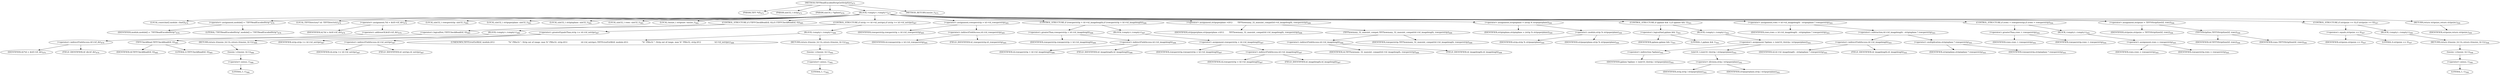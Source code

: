 digraph "TIFFReadEncodedStripGetStripSize" {  
"74816" [label = <(METHOD,TIFFReadEncodedStripGetStripSize)<SUB>475</SUB>> ]
"74817" [label = <(PARAM,TIFF *tif)<SUB>475</SUB>> ]
"74818" [label = <(PARAM,uint32_t strip)<SUB>475</SUB>> ]
"74819" [label = <(PARAM,uint16_t *pplane)<SUB>476</SUB>> ]
"74820" [label = <(BLOCK,&lt;empty&gt;,&lt;empty&gt;)<SUB>477</SUB>> ]
"74821" [label = <(LOCAL,constchar[] module: char[])<SUB>478</SUB>> ]
"74822" [label = <(&lt;operator&gt;.assignment,module[] = &quot;TIFFReadEncodedStrip&quot;)<SUB>478</SUB>> ]
"74823" [label = <(IDENTIFIER,module,module[] = &quot;TIFFReadEncodedStrip&quot;)<SUB>478</SUB>> ]
"74824" [label = <(LITERAL,&quot;TIFFReadEncodedStrip&quot;,module[] = &quot;TIFFReadEncodedStrip&quot;)<SUB>478</SUB>> ]
"74825" [label = <(LOCAL,TIFFDirectory* td: TIFFDirectory)<SUB>479</SUB>> ]
"74826" [label = <(&lt;operator&gt;.assignment,*td = &amp;tif-&gt;tif_dir)<SUB>479</SUB>> ]
"74827" [label = <(IDENTIFIER,td,*td = &amp;tif-&gt;tif_dir)<SUB>479</SUB>> ]
"74828" [label = <(&lt;operator&gt;.addressOf,&amp;tif-&gt;tif_dir)<SUB>479</SUB>> ]
"74829" [label = <(&lt;operator&gt;.indirectFieldAccess,tif-&gt;tif_dir)<SUB>479</SUB>> ]
"74830" [label = <(IDENTIFIER,tif,*td = &amp;tif-&gt;tif_dir)<SUB>479</SUB>> ]
"74831" [label = <(FIELD_IDENTIFIER,tif_dir,tif_dir)<SUB>479</SUB>> ]
"74832" [label = <(LOCAL,uint32_t rowsperstrip: uint32_t)<SUB>480</SUB>> ]
"74833" [label = <(LOCAL,uint32_t stripsperplane: uint32_t)<SUB>481</SUB>> ]
"74834" [label = <(LOCAL,uint32_t stripinplane: uint32_t)<SUB>482</SUB>> ]
"74835" [label = <(LOCAL,uint32_t rows: uint32_t)<SUB>483</SUB>> ]
"74836" [label = <(LOCAL,tmsize_t stripsize: tmsize_t)<SUB>484</SUB>> ]
"74837" [label = <(CONTROL_STRUCTURE,if (!TIFFCheckRead(tif, 0)),if (!TIFFCheckRead(tif, 0)))<SUB>485</SUB>> ]
"74838" [label = <(&lt;operator&gt;.logicalNot,!TIFFCheckRead(tif, 0))<SUB>485</SUB>> ]
"74839" [label = <(TIFFCheckRead,TIFFCheckRead(tif, 0))<SUB>485</SUB>> ]
"74840" [label = <(IDENTIFIER,tif,TIFFCheckRead(tif, 0))<SUB>485</SUB>> ]
"74841" [label = <(LITERAL,0,TIFFCheckRead(tif, 0))<SUB>485</SUB>> ]
"74842" [label = <(BLOCK,&lt;empty&gt;,&lt;empty&gt;)<SUB>486</SUB>> ]
"74843" [label = <(RETURN,return ((tmsize_t)(-1));,return ((tmsize_t)(-1));)<SUB>486</SUB>> ]
"74844" [label = <(tmsize_t,(tmsize_t)(-1))<SUB>486</SUB>> ]
"74845" [label = <(&lt;operator&gt;.minus,-1)<SUB>486</SUB>> ]
"74846" [label = <(LITERAL,1,-1)<SUB>486</SUB>> ]
"74847" [label = <(CONTROL_STRUCTURE,if (strip &gt;= td-&gt;td_nstrips),if (strip &gt;= td-&gt;td_nstrips))<SUB>487</SUB>> ]
"74848" [label = <(&lt;operator&gt;.greaterEqualsThan,strip &gt;= td-&gt;td_nstrips)<SUB>487</SUB>> ]
"74849" [label = <(IDENTIFIER,strip,strip &gt;= td-&gt;td_nstrips)<SUB>487</SUB>> ]
"74850" [label = <(&lt;operator&gt;.indirectFieldAccess,td-&gt;td_nstrips)<SUB>487</SUB>> ]
"74851" [label = <(IDENTIFIER,td,strip &gt;= td-&gt;td_nstrips)<SUB>487</SUB>> ]
"74852" [label = <(FIELD_IDENTIFIER,td_nstrips,td_nstrips)<SUB>487</SUB>> ]
"74853" [label = <(BLOCK,&lt;empty&gt;,&lt;empty&gt;)<SUB>488</SUB>> ]
"74854" [label = <(UNKNOWN,TIFFErrorExtR(tif, module,\012                      &quot;%&quot; PRIu32 &quot;: Strip out of range, max %&quot; PRIu32, strip,\012                      td-&gt;td_nstrips);,TIFFErrorExtR(tif, module,\012                      &quot;%&quot; PRIu32 &quot;: Strip out of range, max %&quot; PRIu32, strip,\012                      td-&gt;td_nstrips);)<SUB>489</SUB>> ]
"74855" [label = <(RETURN,return ((tmsize_t)(-1));,return ((tmsize_t)(-1));)<SUB>492</SUB>> ]
"74856" [label = <(tmsize_t,(tmsize_t)(-1))<SUB>492</SUB>> ]
"74857" [label = <(&lt;operator&gt;.minus,-1)<SUB>492</SUB>> ]
"74858" [label = <(LITERAL,1,-1)<SUB>492</SUB>> ]
"74859" [label = <(&lt;operator&gt;.assignment,rowsperstrip = td-&gt;td_rowsperstrip)<SUB>495</SUB>> ]
"74860" [label = <(IDENTIFIER,rowsperstrip,rowsperstrip = td-&gt;td_rowsperstrip)<SUB>495</SUB>> ]
"74861" [label = <(&lt;operator&gt;.indirectFieldAccess,td-&gt;td_rowsperstrip)<SUB>495</SUB>> ]
"74862" [label = <(IDENTIFIER,td,rowsperstrip = td-&gt;td_rowsperstrip)<SUB>495</SUB>> ]
"74863" [label = <(FIELD_IDENTIFIER,td_rowsperstrip,td_rowsperstrip)<SUB>495</SUB>> ]
"74864" [label = <(CONTROL_STRUCTURE,if (rowsperstrip &gt; td-&gt;td_imagelength),if (rowsperstrip &gt; td-&gt;td_imagelength))<SUB>496</SUB>> ]
"74865" [label = <(&lt;operator&gt;.greaterThan,rowsperstrip &gt; td-&gt;td_imagelength)<SUB>496</SUB>> ]
"74866" [label = <(IDENTIFIER,rowsperstrip,rowsperstrip &gt; td-&gt;td_imagelength)<SUB>496</SUB>> ]
"74867" [label = <(&lt;operator&gt;.indirectFieldAccess,td-&gt;td_imagelength)<SUB>496</SUB>> ]
"74868" [label = <(IDENTIFIER,td,rowsperstrip &gt; td-&gt;td_imagelength)<SUB>496</SUB>> ]
"74869" [label = <(FIELD_IDENTIFIER,td_imagelength,td_imagelength)<SUB>496</SUB>> ]
"74870" [label = <(BLOCK,&lt;empty&gt;,&lt;empty&gt;)<SUB>497</SUB>> ]
"74871" [label = <(&lt;operator&gt;.assignment,rowsperstrip = td-&gt;td_imagelength)<SUB>497</SUB>> ]
"74872" [label = <(IDENTIFIER,rowsperstrip,rowsperstrip = td-&gt;td_imagelength)<SUB>497</SUB>> ]
"74873" [label = <(&lt;operator&gt;.indirectFieldAccess,td-&gt;td_imagelength)<SUB>497</SUB>> ]
"74874" [label = <(IDENTIFIER,td,rowsperstrip = td-&gt;td_imagelength)<SUB>497</SUB>> ]
"74875" [label = <(FIELD_IDENTIFIER,td_imagelength,td_imagelength)<SUB>497</SUB>> ]
"74876" [label = <(&lt;operator&gt;.assignment,stripsperplane =\012        TIFFhowmany_32_maxuint_compat(td-&gt;td_imagelength, rowsperstrip))<SUB>498</SUB>> ]
"74877" [label = <(IDENTIFIER,stripsperplane,stripsperplane =\012        TIFFhowmany_32_maxuint_compat(td-&gt;td_imagelength, rowsperstrip))<SUB>498</SUB>> ]
"74878" [label = <(TIFFhowmany_32_maxuint_compat,TIFFhowmany_32_maxuint_compat(td-&gt;td_imagelength, rowsperstrip))<SUB>499</SUB>> ]
"74879" [label = <(&lt;operator&gt;.indirectFieldAccess,td-&gt;td_imagelength)<SUB>499</SUB>> ]
"74880" [label = <(IDENTIFIER,td,TIFFhowmany_32_maxuint_compat(td-&gt;td_imagelength, rowsperstrip))<SUB>499</SUB>> ]
"74881" [label = <(FIELD_IDENTIFIER,td_imagelength,td_imagelength)<SUB>499</SUB>> ]
"74882" [label = <(IDENTIFIER,rowsperstrip,TIFFhowmany_32_maxuint_compat(td-&gt;td_imagelength, rowsperstrip))<SUB>499</SUB>> ]
"74883" [label = <(&lt;operator&gt;.assignment,stripinplane = (strip % stripsperplane))<SUB>500</SUB>> ]
"74884" [label = <(IDENTIFIER,stripinplane,stripinplane = (strip % stripsperplane))<SUB>500</SUB>> ]
"74885" [label = <(&lt;operator&gt;.modulo,strip % stripsperplane)<SUB>500</SUB>> ]
"74886" [label = <(IDENTIFIER,strip,strip % stripsperplane)<SUB>500</SUB>> ]
"74887" [label = <(IDENTIFIER,stripsperplane,strip % stripsperplane)<SUB>500</SUB>> ]
"74888" [label = <(CONTROL_STRUCTURE,if (pplane &amp;&amp; 1),if (pplane &amp;&amp; 1))<SUB>501</SUB>> ]
"74889" [label = <(&lt;operator&gt;.logicalAnd,pplane &amp;&amp; 1)<SUB>501</SUB>> ]
"74890" [label = <(IDENTIFIER,pplane,pplane &amp;&amp; 1)<SUB>501</SUB>> ]
"74891" [label = <(LITERAL,1,pplane &amp;&amp; 1)<SUB>501</SUB>> ]
"74892" [label = <(BLOCK,&lt;empty&gt;,&lt;empty&gt;)<SUB>502</SUB>> ]
"74893" [label = <(&lt;operator&gt;.assignment,*pplane = (uint16_t)(strip / stripsperplane))<SUB>502</SUB>> ]
"74894" [label = <(&lt;operator&gt;.indirection,*pplane)<SUB>502</SUB>> ]
"74895" [label = <(IDENTIFIER,pplane,*pplane = (uint16_t)(strip / stripsperplane))<SUB>502</SUB>> ]
"74896" [label = <(uint16_t,(uint16_t)(strip / stripsperplane))<SUB>502</SUB>> ]
"74897" [label = <(&lt;operator&gt;.division,strip / stripsperplane)<SUB>502</SUB>> ]
"74898" [label = <(IDENTIFIER,strip,strip / stripsperplane)<SUB>502</SUB>> ]
"74899" [label = <(IDENTIFIER,stripsperplane,strip / stripsperplane)<SUB>502</SUB>> ]
"74900" [label = <(&lt;operator&gt;.assignment,rows = td-&gt;td_imagelength - stripinplane * rowsperstrip)<SUB>503</SUB>> ]
"74901" [label = <(IDENTIFIER,rows,rows = td-&gt;td_imagelength - stripinplane * rowsperstrip)<SUB>503</SUB>> ]
"74902" [label = <(&lt;operator&gt;.subtraction,td-&gt;td_imagelength - stripinplane * rowsperstrip)<SUB>503</SUB>> ]
"74903" [label = <(&lt;operator&gt;.indirectFieldAccess,td-&gt;td_imagelength)<SUB>503</SUB>> ]
"74904" [label = <(IDENTIFIER,td,td-&gt;td_imagelength - stripinplane * rowsperstrip)<SUB>503</SUB>> ]
"74905" [label = <(FIELD_IDENTIFIER,td_imagelength,td_imagelength)<SUB>503</SUB>> ]
"74906" [label = <(&lt;operator&gt;.multiplication,stripinplane * rowsperstrip)<SUB>503</SUB>> ]
"74907" [label = <(IDENTIFIER,stripinplane,stripinplane * rowsperstrip)<SUB>503</SUB>> ]
"74908" [label = <(IDENTIFIER,rowsperstrip,stripinplane * rowsperstrip)<SUB>503</SUB>> ]
"74909" [label = <(CONTROL_STRUCTURE,if (rows &gt; rowsperstrip),if (rows &gt; rowsperstrip))<SUB>504</SUB>> ]
"74910" [label = <(&lt;operator&gt;.greaterThan,rows &gt; rowsperstrip)<SUB>504</SUB>> ]
"74911" [label = <(IDENTIFIER,rows,rows &gt; rowsperstrip)<SUB>504</SUB>> ]
"74912" [label = <(IDENTIFIER,rowsperstrip,rows &gt; rowsperstrip)<SUB>504</SUB>> ]
"74913" [label = <(BLOCK,&lt;empty&gt;,&lt;empty&gt;)<SUB>505</SUB>> ]
"74914" [label = <(&lt;operator&gt;.assignment,rows = rowsperstrip)<SUB>505</SUB>> ]
"74915" [label = <(IDENTIFIER,rows,rows = rowsperstrip)<SUB>505</SUB>> ]
"74916" [label = <(IDENTIFIER,rowsperstrip,rows = rowsperstrip)<SUB>505</SUB>> ]
"74917" [label = <(&lt;operator&gt;.assignment,stripsize = TIFFVStripSize(tif, rows))<SUB>506</SUB>> ]
"74918" [label = <(IDENTIFIER,stripsize,stripsize = TIFFVStripSize(tif, rows))<SUB>506</SUB>> ]
"74919" [label = <(TIFFVStripSize,TIFFVStripSize(tif, rows))<SUB>506</SUB>> ]
"74920" [label = <(IDENTIFIER,tif,TIFFVStripSize(tif, rows))<SUB>506</SUB>> ]
"74921" [label = <(IDENTIFIER,rows,TIFFVStripSize(tif, rows))<SUB>506</SUB>> ]
"74922" [label = <(CONTROL_STRUCTURE,if (stripsize == 0),if (stripsize == 0))<SUB>507</SUB>> ]
"74923" [label = <(&lt;operator&gt;.equals,stripsize == 0)<SUB>507</SUB>> ]
"74924" [label = <(IDENTIFIER,stripsize,stripsize == 0)<SUB>507</SUB>> ]
"74925" [label = <(LITERAL,0,stripsize == 0)<SUB>507</SUB>> ]
"74926" [label = <(BLOCK,&lt;empty&gt;,&lt;empty&gt;)<SUB>508</SUB>> ]
"74927" [label = <(RETURN,return ((tmsize_t)(-1));,return ((tmsize_t)(-1));)<SUB>508</SUB>> ]
"74928" [label = <(tmsize_t,(tmsize_t)(-1))<SUB>508</SUB>> ]
"74929" [label = <(&lt;operator&gt;.minus,-1)<SUB>508</SUB>> ]
"74930" [label = <(LITERAL,1,-1)<SUB>508</SUB>> ]
"74931" [label = <(RETURN,return stripsize;,return stripsize;)<SUB>509</SUB>> ]
"74932" [label = <(IDENTIFIER,stripsize,return stripsize;)<SUB>509</SUB>> ]
"74933" [label = <(METHOD_RETURN,tmsize_t)<SUB>475</SUB>> ]
  "74816" -> "74817" 
  "74816" -> "74818" 
  "74816" -> "74819" 
  "74816" -> "74820" 
  "74816" -> "74933" 
  "74820" -> "74821" 
  "74820" -> "74822" 
  "74820" -> "74825" 
  "74820" -> "74826" 
  "74820" -> "74832" 
  "74820" -> "74833" 
  "74820" -> "74834" 
  "74820" -> "74835" 
  "74820" -> "74836" 
  "74820" -> "74837" 
  "74820" -> "74847" 
  "74820" -> "74859" 
  "74820" -> "74864" 
  "74820" -> "74876" 
  "74820" -> "74883" 
  "74820" -> "74888" 
  "74820" -> "74900" 
  "74820" -> "74909" 
  "74820" -> "74917" 
  "74820" -> "74922" 
  "74820" -> "74931" 
  "74822" -> "74823" 
  "74822" -> "74824" 
  "74826" -> "74827" 
  "74826" -> "74828" 
  "74828" -> "74829" 
  "74829" -> "74830" 
  "74829" -> "74831" 
  "74837" -> "74838" 
  "74837" -> "74842" 
  "74838" -> "74839" 
  "74839" -> "74840" 
  "74839" -> "74841" 
  "74842" -> "74843" 
  "74843" -> "74844" 
  "74844" -> "74845" 
  "74845" -> "74846" 
  "74847" -> "74848" 
  "74847" -> "74853" 
  "74848" -> "74849" 
  "74848" -> "74850" 
  "74850" -> "74851" 
  "74850" -> "74852" 
  "74853" -> "74854" 
  "74853" -> "74855" 
  "74855" -> "74856" 
  "74856" -> "74857" 
  "74857" -> "74858" 
  "74859" -> "74860" 
  "74859" -> "74861" 
  "74861" -> "74862" 
  "74861" -> "74863" 
  "74864" -> "74865" 
  "74864" -> "74870" 
  "74865" -> "74866" 
  "74865" -> "74867" 
  "74867" -> "74868" 
  "74867" -> "74869" 
  "74870" -> "74871" 
  "74871" -> "74872" 
  "74871" -> "74873" 
  "74873" -> "74874" 
  "74873" -> "74875" 
  "74876" -> "74877" 
  "74876" -> "74878" 
  "74878" -> "74879" 
  "74878" -> "74882" 
  "74879" -> "74880" 
  "74879" -> "74881" 
  "74883" -> "74884" 
  "74883" -> "74885" 
  "74885" -> "74886" 
  "74885" -> "74887" 
  "74888" -> "74889" 
  "74888" -> "74892" 
  "74889" -> "74890" 
  "74889" -> "74891" 
  "74892" -> "74893" 
  "74893" -> "74894" 
  "74893" -> "74896" 
  "74894" -> "74895" 
  "74896" -> "74897" 
  "74897" -> "74898" 
  "74897" -> "74899" 
  "74900" -> "74901" 
  "74900" -> "74902" 
  "74902" -> "74903" 
  "74902" -> "74906" 
  "74903" -> "74904" 
  "74903" -> "74905" 
  "74906" -> "74907" 
  "74906" -> "74908" 
  "74909" -> "74910" 
  "74909" -> "74913" 
  "74910" -> "74911" 
  "74910" -> "74912" 
  "74913" -> "74914" 
  "74914" -> "74915" 
  "74914" -> "74916" 
  "74917" -> "74918" 
  "74917" -> "74919" 
  "74919" -> "74920" 
  "74919" -> "74921" 
  "74922" -> "74923" 
  "74922" -> "74926" 
  "74923" -> "74924" 
  "74923" -> "74925" 
  "74926" -> "74927" 
  "74927" -> "74928" 
  "74928" -> "74929" 
  "74929" -> "74930" 
  "74931" -> "74932" 
}
